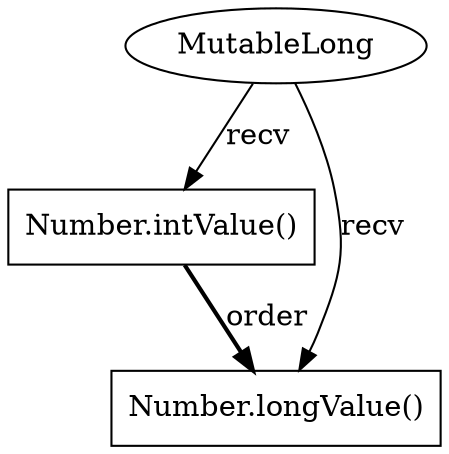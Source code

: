 digraph "AUG" {

  1 [ label="Number.intValue()" shape="box" ];
  2 [ label="MutableLong" shape="ellipse" ];
  3 [ label="Number.longValue()" shape="box" ];
  2 -> 1 [ label="recv" style="solid" ];
  1 -> 3 [ label="order" style="bold" ];
  2 -> 3 [ label="recv" style="solid" ];
}
